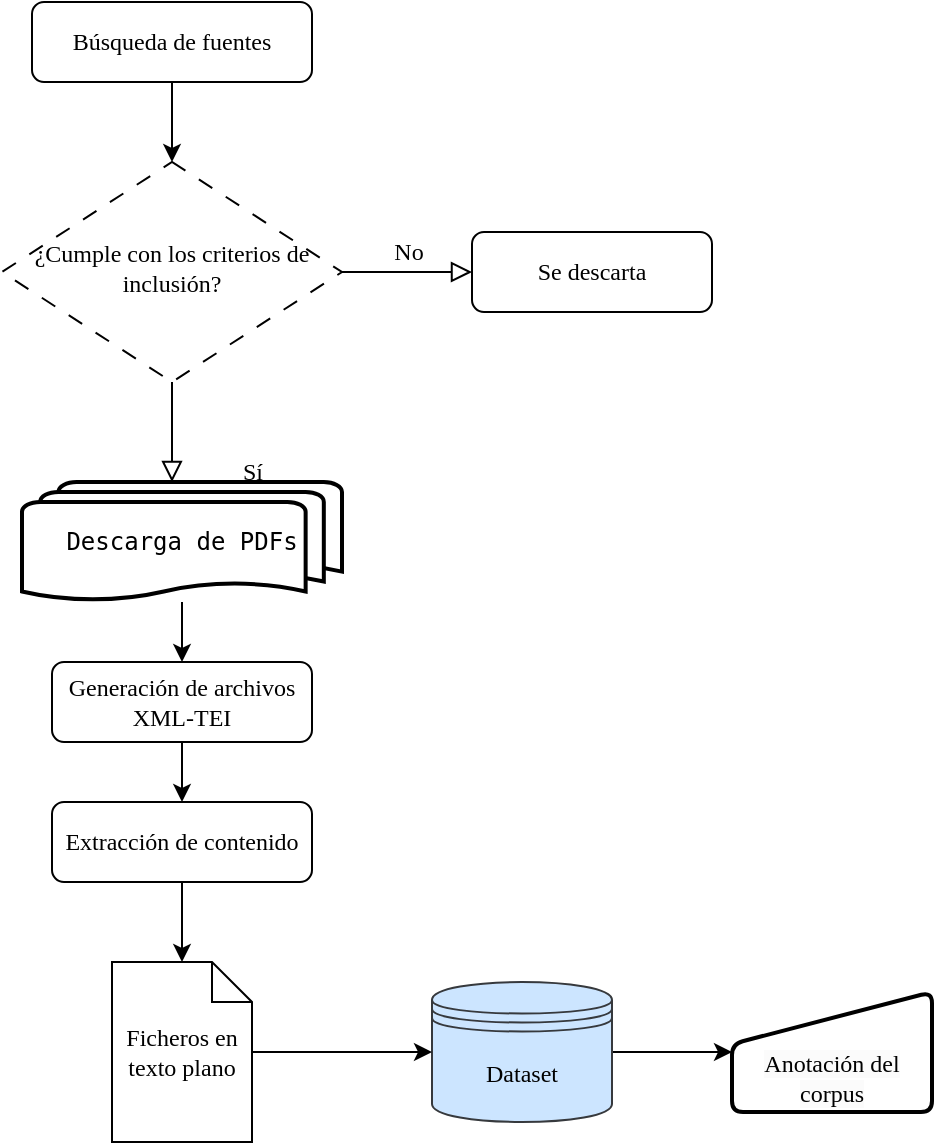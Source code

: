 <mxfile version="24.8.3">
  <diagram id="C5RBs43oDa-KdzZeNtuy" name="Page-1">
    <mxGraphModel dx="1434" dy="772" grid="1" gridSize="10" guides="1" tooltips="1" connect="1" arrows="1" fold="1" page="1" pageScale="1" pageWidth="827" pageHeight="1169" math="0" shadow="0">
      <root>
        <mxCell id="WIyWlLk6GJQsqaUBKTNV-0" />
        <mxCell id="WIyWlLk6GJQsqaUBKTNV-1" parent="WIyWlLk6GJQsqaUBKTNV-0" />
        <mxCell id="5BztQn5_08TIMHJcGIpN-2" value="" style="edgeStyle=orthogonalEdgeStyle;rounded=0;orthogonalLoop=1;jettySize=auto;labelBorderColor=none;html=1;verticalAlign=middle;fontFamily=Lucida Console;fontSize=12;" edge="1" parent="WIyWlLk6GJQsqaUBKTNV-1" source="WIyWlLk6GJQsqaUBKTNV-2" target="WIyWlLk6GJQsqaUBKTNV-3">
          <mxGeometry relative="1" as="geometry" />
        </mxCell>
        <mxCell id="WIyWlLk6GJQsqaUBKTNV-2" value="Búsqueda de fuentes" style="shape=manual;whiteSpace=wrap;fontSize=12;glass=0;strokeWidth=1;shadow=0;labelBorderColor=none;html=1;verticalAlign=middle;fontFamily=Lucida Console;rounded=1;strokeColor=default;align=center;fontColor=default;fillColor=default;" parent="WIyWlLk6GJQsqaUBKTNV-1" vertex="1">
          <mxGeometry x="60" y="40" width="140" height="40" as="geometry" />
        </mxCell>
        <mxCell id="WIyWlLk6GJQsqaUBKTNV-3" value="¿Cumple con los criterios de inclusión?" style="rhombus;whiteSpace=wrap;shadow=0;fontFamily=Lucida Console;fontSize=12;align=center;strokeWidth=1;spacing=6;spacingTop=-4;dashed=1;dashPattern=8 8;fillStyle=solid;labelBorderColor=none;html=1;verticalAlign=middle;" parent="WIyWlLk6GJQsqaUBKTNV-1" vertex="1">
          <mxGeometry x="45" y="120" width="170" height="110" as="geometry" />
        </mxCell>
        <mxCell id="WIyWlLk6GJQsqaUBKTNV-4" value="Sí" style="rounded=0;jettySize=auto;orthogonalLoop=1;fontSize=12;endArrow=block;endFill=0;endSize=8;strokeWidth=1;shadow=0;labelBackgroundColor=none;edgeStyle=orthogonalEdgeStyle;labelBorderColor=none;html=1;verticalAlign=middle;fontFamily=Lucida Console;exitX=0.5;exitY=1;exitDx=0;exitDy=0;" parent="WIyWlLk6GJQsqaUBKTNV-1" source="WIyWlLk6GJQsqaUBKTNV-3" edge="1">
          <mxGeometry x="0.01" y="20" relative="1" as="geometry">
            <mxPoint x="20" y="20" as="offset" />
            <mxPoint x="130" y="250" as="sourcePoint" />
            <mxPoint x="130" y="280" as="targetPoint" />
          </mxGeometry>
        </mxCell>
        <mxCell id="WIyWlLk6GJQsqaUBKTNV-5" value="No" style="edgeStyle=orthogonalEdgeStyle;rounded=0;jettySize=auto;orthogonalLoop=1;fontSize=12;endArrow=block;endFill=0;endSize=8;strokeWidth=1;shadow=0;labelBackgroundColor=none;labelBorderColor=none;html=1;verticalAlign=middle;fontFamily=Lucida Console;" parent="WIyWlLk6GJQsqaUBKTNV-1" source="WIyWlLk6GJQsqaUBKTNV-3" target="WIyWlLk6GJQsqaUBKTNV-6" edge="1">
          <mxGeometry y="10" relative="1" as="geometry">
            <mxPoint as="offset" />
          </mxGeometry>
        </mxCell>
        <mxCell id="WIyWlLk6GJQsqaUBKTNV-6" value="Se descarta" style="rounded=1;whiteSpace=wrap;fontSize=12;glass=0;strokeWidth=1;shadow=0;labelBorderColor=none;html=1;verticalAlign=middle;fontFamily=Lucida Console;" parent="WIyWlLk6GJQsqaUBKTNV-1" vertex="1">
          <mxGeometry x="280" y="155" width="120" height="40" as="geometry" />
        </mxCell>
        <mxCell id="5BztQn5_08TIMHJcGIpN-22" value="" style="edgeStyle=orthogonalEdgeStyle;rounded=0;orthogonalLoop=1;jettySize=auto;html=1;fontFamily=Lucida Console;fontSize=12;fontColor=default;labelBorderColor=none;" edge="1" parent="WIyWlLk6GJQsqaUBKTNV-1" source="WIyWlLk6GJQsqaUBKTNV-8" target="WIyWlLk6GJQsqaUBKTNV-10">
          <mxGeometry relative="1" as="geometry" />
        </mxCell>
        <mxCell id="WIyWlLk6GJQsqaUBKTNV-8" value="Generación de archivos XML-TEI" style="rounded=1;whiteSpace=wrap;fontSize=12;glass=0;strokeWidth=1;shadow=0;labelBorderColor=none;html=1;verticalAlign=middle;fontFamily=Lucida Console;" parent="WIyWlLk6GJQsqaUBKTNV-1" vertex="1">
          <mxGeometry x="70" y="370" width="130" height="40" as="geometry" />
        </mxCell>
        <mxCell id="5BztQn5_08TIMHJcGIpN-24" value="" style="edgeStyle=orthogonalEdgeStyle;rounded=0;orthogonalLoop=1;jettySize=auto;html=1;fontFamily=Lucida Console;fontSize=12;fontColor=default;labelBorderColor=none;" edge="1" parent="WIyWlLk6GJQsqaUBKTNV-1" source="WIyWlLk6GJQsqaUBKTNV-10" target="5BztQn5_08TIMHJcGIpN-21">
          <mxGeometry relative="1" as="geometry" />
        </mxCell>
        <mxCell id="WIyWlLk6GJQsqaUBKTNV-10" value="Extracción de contenido" style="rounded=1;whiteSpace=wrap;fontSize=12;glass=0;strokeWidth=1;shadow=0;labelBorderColor=none;html=1;verticalAlign=middle;fontFamily=Lucida Console;" parent="WIyWlLk6GJQsqaUBKTNV-1" vertex="1">
          <mxGeometry x="70" y="440" width="130" height="40" as="geometry" />
        </mxCell>
        <mxCell id="5BztQn5_08TIMHJcGIpN-20" value="" style="edgeStyle=orthogonalEdgeStyle;rounded=0;orthogonalLoop=1;jettySize=auto;html=1;fontFamily=Lucida Console;fontSize=12;fontColor=default;labelBorderColor=none;" edge="1" parent="WIyWlLk6GJQsqaUBKTNV-1" source="5BztQn5_08TIMHJcGIpN-0" target="5BztQn5_08TIMHJcGIpN-19">
          <mxGeometry relative="1" as="geometry" />
        </mxCell>
        <mxCell id="5BztQn5_08TIMHJcGIpN-0" value="Dataset" style="shape=datastore;whiteSpace=wrap;labelBorderColor=none;html=1;verticalAlign=middle;fontFamily=Lucida Console;fontSize=12;fillColor=#cce5ff;strokeColor=#36393d;" vertex="1" parent="WIyWlLk6GJQsqaUBKTNV-1">
          <mxGeometry x="260" y="530" width="90" height="70" as="geometry" />
        </mxCell>
        <mxCell id="5BztQn5_08TIMHJcGIpN-14" value="" style="edgeStyle=orthogonalEdgeStyle;rounded=0;orthogonalLoop=1;jettySize=auto;html=1;fontFamily=Lucida Console;fontSize=12;fontColor=default;labelBorderColor=none;" edge="1" parent="WIyWlLk6GJQsqaUBKTNV-1" source="5BztQn5_08TIMHJcGIpN-12" target="WIyWlLk6GJQsqaUBKTNV-8">
          <mxGeometry relative="1" as="geometry" />
        </mxCell>
        <mxCell id="5BztQn5_08TIMHJcGIpN-12" value="&lt;pre&gt;Descarga de PDFs&lt;/pre&gt;" style="strokeWidth=2;html=1;shape=mxgraph.flowchart.multi-document;whiteSpace=wrap;" vertex="1" parent="WIyWlLk6GJQsqaUBKTNV-1">
          <mxGeometry x="55" y="280" width="160" height="60" as="geometry" />
        </mxCell>
        <mxCell id="5BztQn5_08TIMHJcGIpN-19" value="&lt;span style=&quot;color: rgb(0, 0, 0); font-family: &amp;quot;Lucida Console&amp;quot;; font-size: 12px; font-style: normal; font-variant-ligatures: normal; font-variant-caps: normal; font-weight: 400; letter-spacing: normal; orphans: 2; text-align: center; text-indent: 0px; text-transform: none; widows: 2; word-spacing: 0px; -webkit-text-stroke-width: 0px; white-space: normal; background-color: rgb(251, 251, 251); text-decoration-thickness: initial; text-decoration-style: initial; text-decoration-color: initial; display: inline !important; float: none;&quot;&gt;Anotación del corpus&lt;/span&gt;" style="html=1;strokeWidth=2;shape=manualInput;whiteSpace=wrap;rounded=1;size=26;arcSize=11;shadow=0;glass=0;strokeColor=default;align=center;verticalAlign=bottom;fontFamily=Lucida Console;fontSize=12;fontColor=default;labelBorderColor=none;fillColor=default;" vertex="1" parent="WIyWlLk6GJQsqaUBKTNV-1">
          <mxGeometry x="410" y="535" width="100" height="60" as="geometry" />
        </mxCell>
        <mxCell id="5BztQn5_08TIMHJcGIpN-25" value="" style="edgeStyle=orthogonalEdgeStyle;rounded=0;orthogonalLoop=1;jettySize=auto;html=1;fontFamily=Lucida Console;fontSize=12;fontColor=default;labelBorderColor=none;" edge="1" parent="WIyWlLk6GJQsqaUBKTNV-1" source="5BztQn5_08TIMHJcGIpN-21" target="5BztQn5_08TIMHJcGIpN-0">
          <mxGeometry relative="1" as="geometry" />
        </mxCell>
        <mxCell id="5BztQn5_08TIMHJcGIpN-21" value="Ficheros en texto plano" style="shape=note;size=20;whiteSpace=wrap;html=1;rounded=1;shadow=0;glass=0;strokeColor=default;strokeWidth=1;align=center;verticalAlign=middle;fontFamily=Lucida Console;fontSize=12;fontColor=default;labelBorderColor=none;fillColor=default;" vertex="1" parent="WIyWlLk6GJQsqaUBKTNV-1">
          <mxGeometry x="100" y="520" width="70" height="90" as="geometry" />
        </mxCell>
      </root>
    </mxGraphModel>
  </diagram>
</mxfile>
